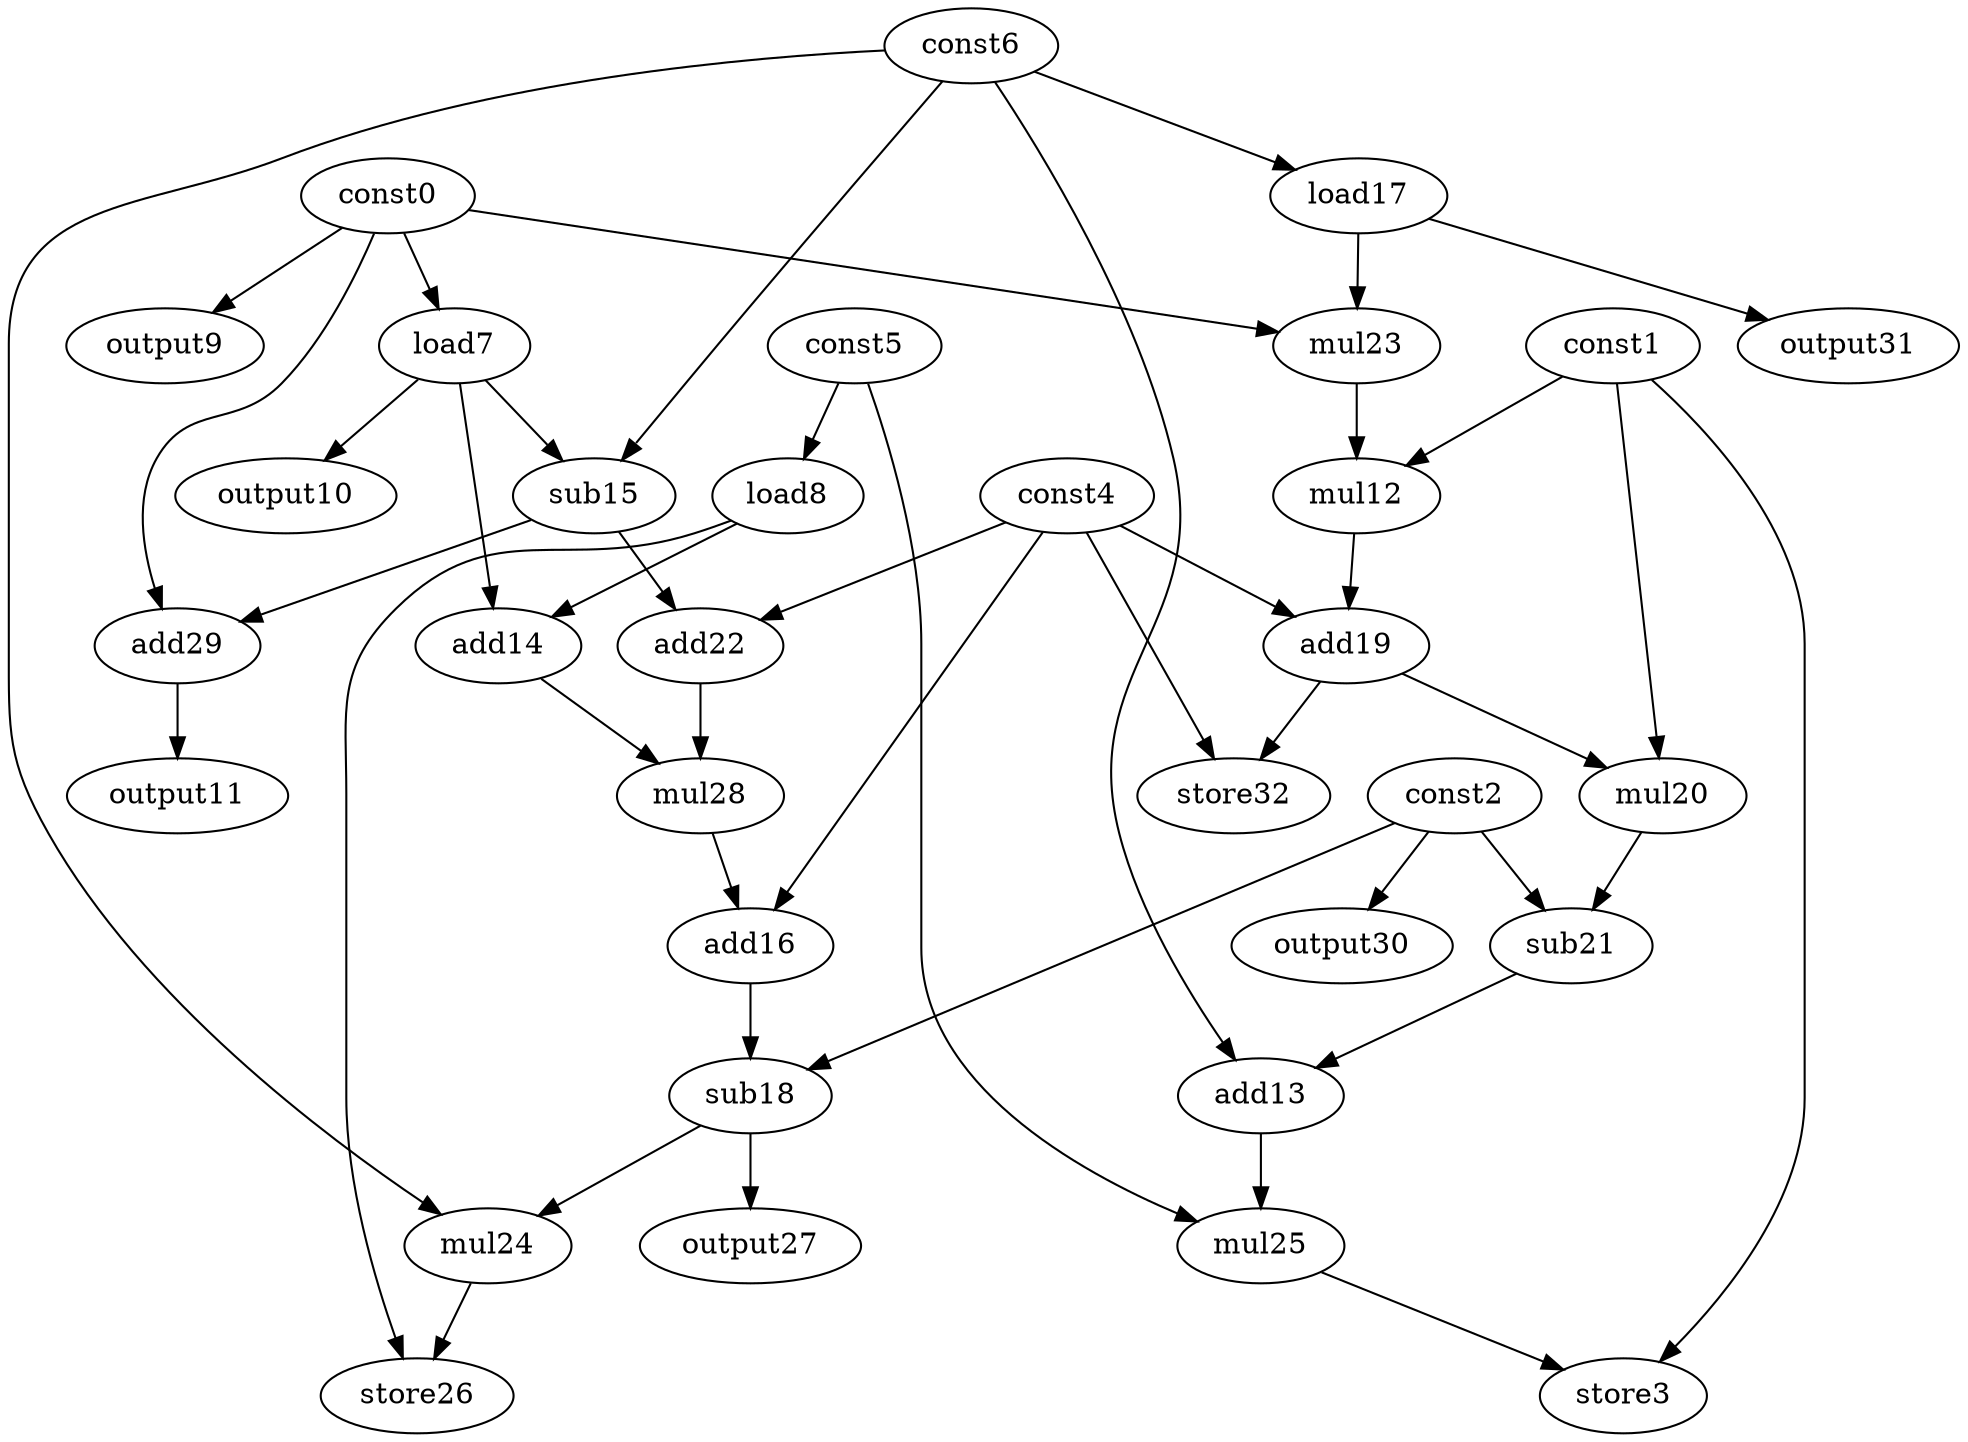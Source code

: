 digraph G { 
const0[opcode=const]; 
const1[opcode=const]; 
const2[opcode=const]; 
store3[opcode=store]; 
const4[opcode=const]; 
const5[opcode=const]; 
const6[opcode=const]; 
load7[opcode=load]; 
load8[opcode=load]; 
output9[opcode=output]; 
output10[opcode=output]; 
output11[opcode=output]; 
mul12[opcode=mul]; 
add13[opcode=add]; 
add14[opcode=add]; 
sub15[opcode=sub]; 
add16[opcode=add]; 
load17[opcode=load]; 
sub18[opcode=sub]; 
add19[opcode=add]; 
mul20[opcode=mul]; 
sub21[opcode=sub]; 
add22[opcode=add]; 
mul23[opcode=mul]; 
mul24[opcode=mul]; 
mul25[opcode=mul]; 
store26[opcode=store]; 
output27[opcode=output]; 
mul28[opcode=mul]; 
add29[opcode=add]; 
output30[opcode=output]; 
output31[opcode=output]; 
store32[opcode=store]; 
const0->load7[operand=0];
const5->load8[operand=0];
const0->output9[operand=0];
const6->load17[operand=0];
const2->output30[operand=0];
load7->output10[operand=0];
load8->add14[operand=0];
load7->add14[operand=1];
const6->sub15[operand=0];
load7->sub15[operand=1];
const0->mul23[operand=0];
load17->mul23[operand=1];
load17->output31[operand=0];
const1->mul12[operand=0];
mul23->mul12[operand=1];
const4->add22[operand=0];
sub15->add22[operand=1];
const0->add29[operand=0];
sub15->add29[operand=1];
add29->output11[operand=0];
const4->add19[operand=0];
mul12->add19[operand=1];
add22->mul28[operand=0];
add14->mul28[operand=1];
mul28->add16[operand=0];
const4->add16[operand=1];
const1->mul20[operand=0];
add19->mul20[operand=1];
add19->store32[operand=0];
const4->store32[operand=1];
add16->sub18[operand=0];
const2->sub18[operand=1];
const2->sub21[operand=0];
mul20->sub21[operand=1];
sub21->add13[operand=0];
const6->add13[operand=1];
sub18->mul24[operand=0];
const6->mul24[operand=1];
sub18->output27[operand=0];
const5->mul25[operand=0];
add13->mul25[operand=1];
mul24->store26[operand=0];
load8->store26[operand=1];
mul25->store3[operand=0];
const1->store3[operand=1];
}
